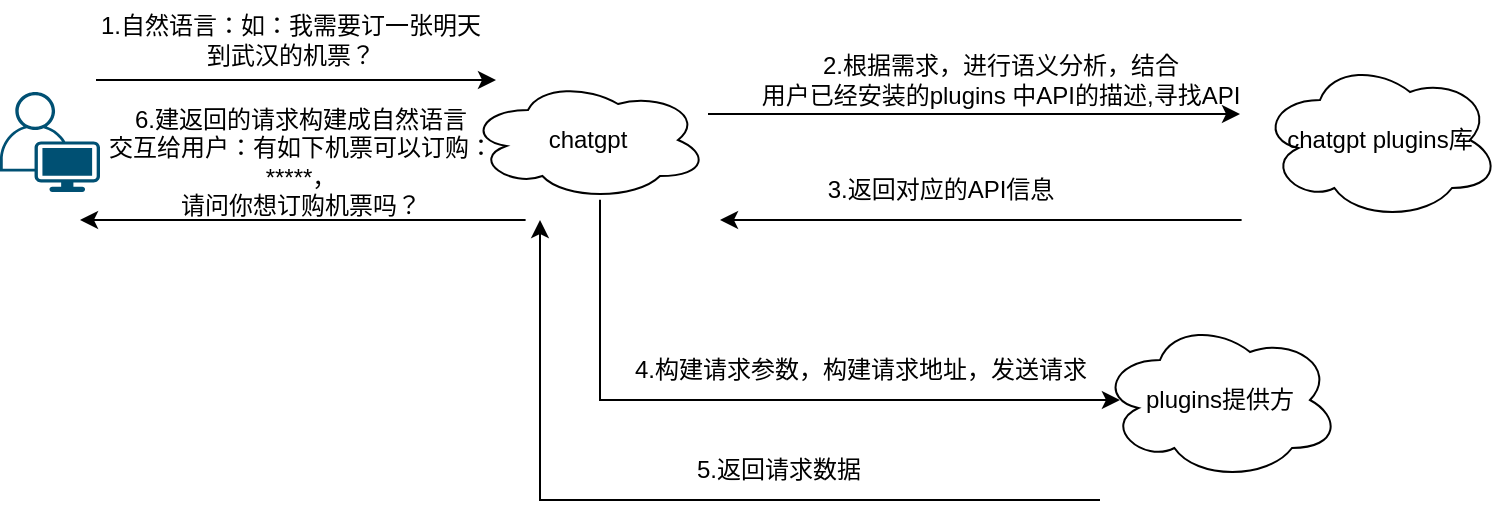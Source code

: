<mxfile version="21.1.2" type="github">
  <diagram name="第 1 页" id="BWq1UwHyaP0OZSpl17Me">
    <mxGraphModel dx="954" dy="570" grid="1" gridSize="10" guides="1" tooltips="1" connect="1" arrows="1" fold="1" page="1" pageScale="1" pageWidth="827" pageHeight="1169" math="0" shadow="0">
      <root>
        <mxCell id="0" />
        <mxCell id="1" parent="0" />
        <mxCell id="yMwzh4UZsZ9kzbpuvY15-9" style="edgeStyle=orthogonalEdgeStyle;rounded=0;orthogonalLoop=1;jettySize=auto;html=1;" edge="1" parent="1">
          <mxGeometry relative="1" as="geometry">
            <mxPoint x="414" y="227" as="sourcePoint" />
            <mxPoint x="680" y="227" as="targetPoint" />
            <Array as="points">
              <mxPoint x="560" y="227" />
              <mxPoint x="560" y="227" />
            </Array>
          </mxGeometry>
        </mxCell>
        <mxCell id="yMwzh4UZsZ9kzbpuvY15-14" style="edgeStyle=orthogonalEdgeStyle;rounded=0;orthogonalLoop=1;jettySize=auto;html=1;entryX=0.083;entryY=0.5;entryDx=0;entryDy=0;entryPerimeter=0;" edge="1" parent="1" source="yMwzh4UZsZ9kzbpuvY15-2" target="yMwzh4UZsZ9kzbpuvY15-8">
          <mxGeometry relative="1" as="geometry">
            <Array as="points">
              <mxPoint x="360" y="370" />
            </Array>
          </mxGeometry>
        </mxCell>
        <mxCell id="yMwzh4UZsZ9kzbpuvY15-2" value="chatgpt" style="ellipse;shape=cloud;whiteSpace=wrap;html=1;align=center;" vertex="1" parent="1">
          <mxGeometry x="294" y="210" width="120" height="60" as="geometry" />
        </mxCell>
        <mxCell id="yMwzh4UZsZ9kzbpuvY15-5" style="edgeStyle=orthogonalEdgeStyle;rounded=0;orthogonalLoop=1;jettySize=auto;html=1;" edge="1" parent="1">
          <mxGeometry relative="1" as="geometry">
            <mxPoint x="108" y="210" as="sourcePoint" />
            <mxPoint x="308" y="210" as="targetPoint" />
            <Array as="points">
              <mxPoint x="300" y="210" />
            </Array>
          </mxGeometry>
        </mxCell>
        <mxCell id="yMwzh4UZsZ9kzbpuvY15-3" value="" style="points=[[0.35,0,0],[0.98,0.51,0],[1,0.71,0],[0.67,1,0],[0,0.795,0],[0,0.65,0]];verticalLabelPosition=bottom;sketch=0;html=1;verticalAlign=top;aspect=fixed;align=center;pointerEvents=1;shape=mxgraph.cisco19.user;fillColor=#005073;strokeColor=none;" vertex="1" parent="1">
          <mxGeometry x="60" y="216" width="50" height="50" as="geometry" />
        </mxCell>
        <mxCell id="yMwzh4UZsZ9kzbpuvY15-7" value="chatgpt plugins库" style="ellipse;shape=cloud;whiteSpace=wrap;html=1;" vertex="1" parent="1">
          <mxGeometry x="690" y="200" width="120" height="80" as="geometry" />
        </mxCell>
        <mxCell id="yMwzh4UZsZ9kzbpuvY15-8" value="plugins提供方" style="ellipse;shape=cloud;whiteSpace=wrap;html=1;" vertex="1" parent="1">
          <mxGeometry x="610" y="330" width="120" height="80" as="geometry" />
        </mxCell>
        <mxCell id="yMwzh4UZsZ9kzbpuvY15-10" value="2.根据需求，进行语义分析，结合&lt;br&gt;用户已经安装的plugins 中API的描述,寻找API" style="text;html=1;align=center;verticalAlign=middle;resizable=0;points=[];autosize=1;strokeColor=none;fillColor=none;" vertex="1" parent="1">
          <mxGeometry x="430" y="190" width="260" height="40" as="geometry" />
        </mxCell>
        <mxCell id="yMwzh4UZsZ9kzbpuvY15-11" value="1.自然语言：如：我需要订一张明天&lt;br&gt;到武汉的机票？" style="text;html=1;align=center;verticalAlign=middle;resizable=0;points=[];autosize=1;strokeColor=none;fillColor=none;" vertex="1" parent="1">
          <mxGeometry x="100" y="170" width="210" height="40" as="geometry" />
        </mxCell>
        <mxCell id="yMwzh4UZsZ9kzbpuvY15-12" style="edgeStyle=orthogonalEdgeStyle;rounded=0;orthogonalLoop=1;jettySize=auto;html=1;" edge="1" parent="1">
          <mxGeometry relative="1" as="geometry">
            <mxPoint x="630" y="280" as="sourcePoint" />
            <mxPoint x="420" y="280" as="targetPoint" />
            <Array as="points">
              <mxPoint x="680.8" y="280" />
              <mxPoint x="383.8" y="280" />
            </Array>
          </mxGeometry>
        </mxCell>
        <mxCell id="yMwzh4UZsZ9kzbpuvY15-13" value="3.返回对应的API信息" style="text;html=1;align=center;verticalAlign=middle;resizable=0;points=[];autosize=1;strokeColor=none;fillColor=none;" vertex="1" parent="1">
          <mxGeometry x="460" y="250" width="140" height="30" as="geometry" />
        </mxCell>
        <mxCell id="yMwzh4UZsZ9kzbpuvY15-15" value="4.构建请求参数，构建请求地址，发送请求" style="text;html=1;align=center;verticalAlign=middle;resizable=0;points=[];autosize=1;strokeColor=none;fillColor=none;" vertex="1" parent="1">
          <mxGeometry x="365" y="340" width="250" height="30" as="geometry" />
        </mxCell>
        <mxCell id="yMwzh4UZsZ9kzbpuvY15-18" style="edgeStyle=orthogonalEdgeStyle;rounded=0;orthogonalLoop=1;jettySize=auto;html=1;" edge="1" parent="1">
          <mxGeometry relative="1" as="geometry">
            <mxPoint x="559.2" y="420" as="sourcePoint" />
            <mxPoint x="330" y="280" as="targetPoint" />
            <Array as="points">
              <mxPoint x="610" y="420" />
              <mxPoint x="313" y="420" />
            </Array>
          </mxGeometry>
        </mxCell>
        <mxCell id="yMwzh4UZsZ9kzbpuvY15-19" value="5.返回请求数据" style="text;html=1;align=center;verticalAlign=middle;resizable=0;points=[];autosize=1;strokeColor=none;fillColor=none;" vertex="1" parent="1">
          <mxGeometry x="394" y="390" width="110" height="30" as="geometry" />
        </mxCell>
        <mxCell id="yMwzh4UZsZ9kzbpuvY15-21" style="edgeStyle=orthogonalEdgeStyle;rounded=0;orthogonalLoop=1;jettySize=auto;html=1;" edge="1" parent="1">
          <mxGeometry relative="1" as="geometry">
            <mxPoint x="220" y="280" as="sourcePoint" />
            <mxPoint x="100" y="280" as="targetPoint" />
            <Array as="points">
              <mxPoint x="322.8" y="280" />
              <mxPoint x="25.8" y="280" />
            </Array>
          </mxGeometry>
        </mxCell>
        <mxCell id="yMwzh4UZsZ9kzbpuvY15-22" value="6.建返回的请求构建成自然语言&lt;br&gt;交互给用户：有如下机票可以订购：&lt;br&gt;*****，&lt;br&gt;请问你想订购机票吗？" style="text;html=1;align=center;verticalAlign=middle;resizable=0;points=[];autosize=1;strokeColor=none;fillColor=none;" vertex="1" parent="1">
          <mxGeometry x="100" y="216" width="220" height="70" as="geometry" />
        </mxCell>
      </root>
    </mxGraphModel>
  </diagram>
</mxfile>
